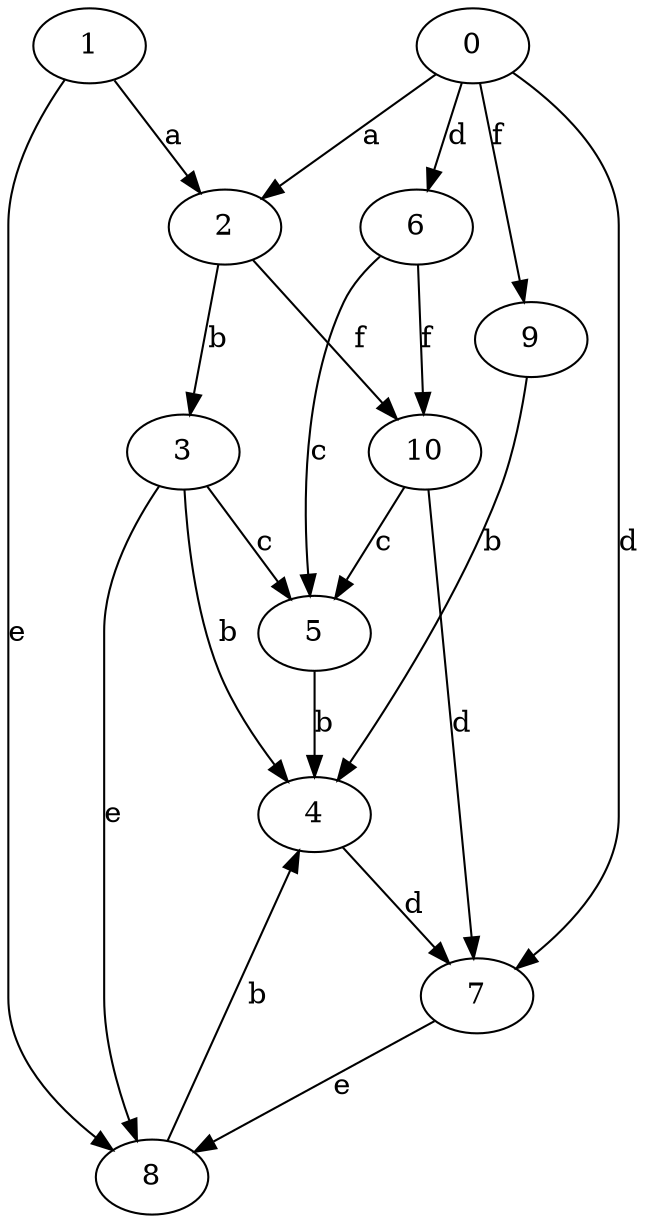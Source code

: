 strict digraph  {
1;
0;
2;
3;
4;
5;
6;
7;
8;
9;
10;
1 -> 2  [label=a];
1 -> 8  [label=e];
0 -> 2  [label=a];
0 -> 6  [label=d];
0 -> 7  [label=d];
0 -> 9  [label=f];
2 -> 3  [label=b];
2 -> 10  [label=f];
3 -> 4  [label=b];
3 -> 5  [label=c];
3 -> 8  [label=e];
4 -> 7  [label=d];
5 -> 4  [label=b];
6 -> 5  [label=c];
6 -> 10  [label=f];
7 -> 8  [label=e];
8 -> 4  [label=b];
9 -> 4  [label=b];
10 -> 5  [label=c];
10 -> 7  [label=d];
}
